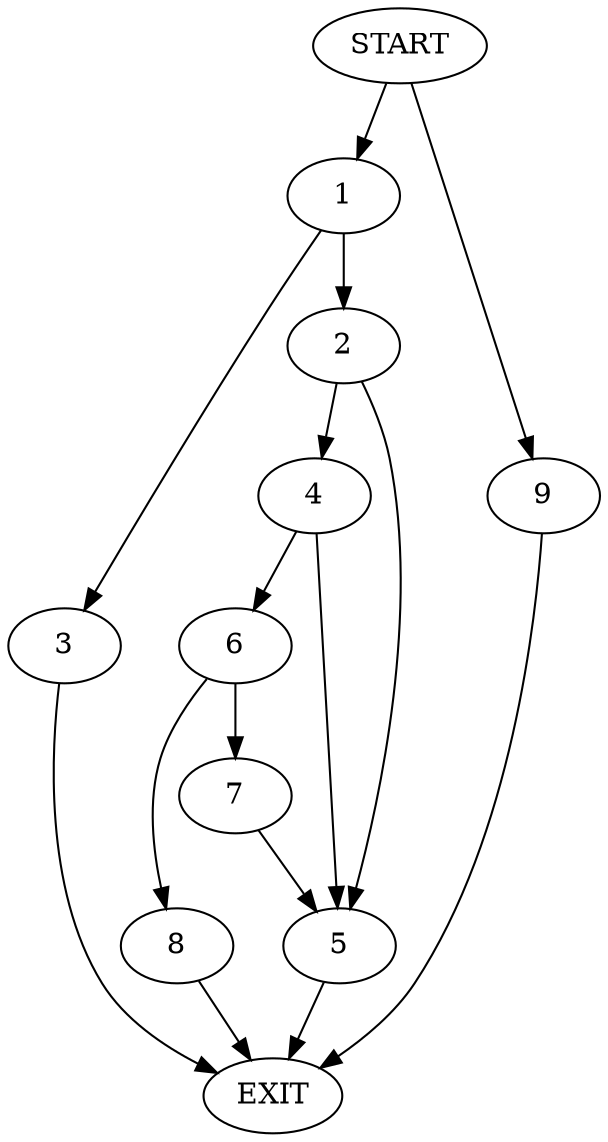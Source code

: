 digraph {
0 [label="START"]
10 [label="EXIT"]
0 -> 1
1 -> 2
1 -> 3
3 -> 10
2 -> 4
2 -> 5
5 -> 10
4 -> 6
4 -> 5
6 -> 7
6 -> 8
7 -> 5
8 -> 10
0 -> 9
9 -> 10
}
